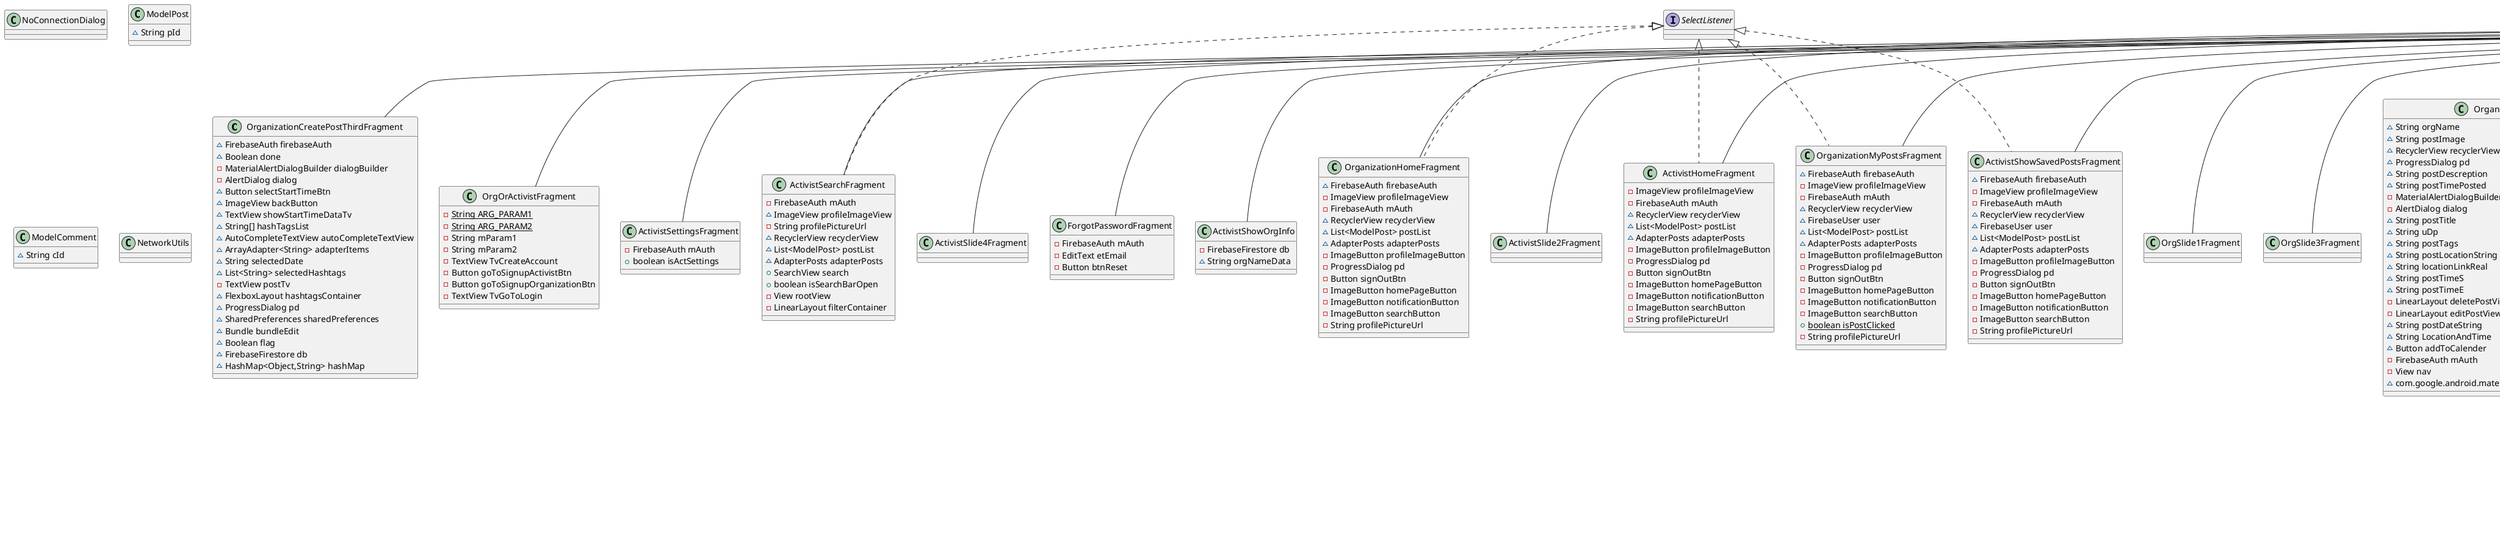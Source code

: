 @startuml
class OrganizationCreatePostThirdFragment {
~ FirebaseAuth firebaseAuth
~ Boolean done
- MaterialAlertDialogBuilder dialogBuilder
- AlertDialog dialog
~ Button selectStartTimeBtn
~ ImageView backButton
~ TextView showStartTimeDataTv
~ String[] hashTagsList
~ AutoCompleteTextView autoCompleteTextView
~ ArrayAdapter<String> adapterItems
~ String selectedDate
~ List<String> selectedHashtags
- TextView postTv
~ FlexboxLayout hashtagsContainer
~ ProgressDialog pd
~ SharedPreferences sharedPreferences
~ Bundle bundleEdit
~ Boolean flag
~ FirebaseFirestore db
~ HashMap<Object,String> hashMap
}

class ForgotPasswordFragment {
- FirebaseAuth mAuth
- EditText etEmail
- Button btnReset
}

class ActivistSlide2Fragment {
}
class ActivistShowOrgInfo {
- FirebaseFirestore db
~ String orgNameData
}

class NotificationPublisher {
+ {static} String NOTIFICATION_ID
+ {static} String NOTIFICATION_TITLE
+ {static} String NOTIFICATION_TEXT
}

class ActivistSlide4Fragment {
}
class OrgOrActivistFragment {
- {static} String ARG_PARAM1
- {static} String ARG_PARAM2
- String mParam1
- String mParam2
- TextView TvCreateAccount
- Button goToSignupActivistBtn
- Button goToSignupOrganizationBtn
- TextView TvGoToLogin
}

interface SelectListener {
}
class ActivistSettingsFragment {
- FirebaseAuth mAuth
+ boolean isActSettings
}

class OrgSlide3Fragment {
}
class ActivistSearchFragment {
- FirebaseAuth mAuth
~ ImageView profileImageView
- String profilePictureUrl
~ RecyclerView recyclerView
~ List<ModelPost> postList
~ AdapterPosts adapterPosts
+ SearchView search
+ boolean isSearchBarOpen
- View rootView
- LinearLayout filterContainer
}

class OrgSlide1Fragment {
}
abstract class BaseActivity {
- NetworkChangeReceiver networkChangeReceiver
}

class BaseActivity$NetworkChangeReceiver {
}
class CustomViewHolder {
~ ImageView uPictureIv
~ TextView uNameTv
~ ImageButton moreBtn
~ Button likeBtn
~ CardView cardView
}

class OrganizationShowPostOwnerFragment {
~ String orgName
~ String postImage
~ RecyclerView recyclerView
~ ProgressDialog pd
~ String postDescreption
~ String postTimePosted
- MaterialAlertDialogBuilder dialogBuilder
- AlertDialog dialog
~ String postTitle
~ String uDp
~ String postTags
~ String postLocationString
~ String locationLinkReal
~ String postTimeS
~ String postTimeE
- LinearLayout deletePostView
- LinearLayout editPostView
~ String postDateString
~ String LocationAndTime
~ Button addToCalender
- FirebaseAuth mAuth
- View nav
~ com.google.android.material.imageview.ShapeableImageView postImageIv
}

class OrganizationHomeFragment {
~ FirebaseAuth firebaseAuth
- ImageView profileImageView
- FirebaseAuth mAuth
~ RecyclerView recyclerView
~ List<ModelPost> postList
~ AdapterPosts adapterPosts
- ImageButton profileImageButton
- ProgressDialog pd
- Button signOutBtn
- ImageButton homePageButton
- ImageButton notificationButton
- ImageButton searchButton
- String profilePictureUrl
}

class KeyboardUtils {
- {static} int MAGIC_NUMBER
- SoftKeyboardToggleListener mCallback
- View mRootView
- Boolean prevValue
- float mScreenDensity
- {static} HashMap<SoftKeyboardToggleListener,KeyboardUtils> sListenerMap
}

interface KeyboardUtils$SoftKeyboardToggleListener {
}
class ActivistHomeFragment {
- ImageView profileImageView
- FirebaseAuth mAuth
~ RecyclerView recyclerView
~ List<ModelPost> postList
~ AdapterPosts adapterPosts
- ImageButton profileImageButton
- ProgressDialog pd
- Button signOutBtn
- ImageButton homePageButton
- ImageButton notificationButton
- ImageButton searchButton
- String profilePictureUrl
}

class ActivistShowPostFragment {
~ String orgName
~ String postImage
~ RecyclerView recyclerView
~ ProgressDialog pd
~ String postDescreption
~ String postTimePosted
~ String postTitle
~ String uDp
~ String postTags
~ String postLocationString
~ String locationLinkReal
~ String postTimeS
~ String postTimeE
~ String postDateString
~ String LocationAndTime
~ Button addToCalender
~ boolean isPostSaved
- FirebaseAuth mAuth
- View nav
~ ImageView saveBtn
~ String userId
~ DocumentReference userDocRef
~ View orgPorfileView
+ boolean wentToShowInfo
+ boolean inShowOrgInfoFragment
~ com.google.android.material.imageview.ShapeableImageView postImageIv
}

class SignupActivistFragment {
- {static} String TAG
~ FirebaseAuth firebaseAuth
~ FirebaseUser currentUser
- FirebaseAuth mAuth
- EditText emailEditText
- ProgressDialog pd
~ String[] regionsList
~ AutoCompleteTextView autoCompleteTextView
~ ArrayAdapter<String> adapterItems
- CheckBox checkBox
- Button ContinueBtn
- Boolean checkBoxState
- TextView checkBoxText
- TextView guideLinesTv
- View goToLoginBtn
- EditText passwordEditText
- EditText nameEditText
- EditText ageEditText
- EditText cityEditText
- EditText password
~ String selectedRegion
- User person
}

class OnboardingPagerAdapter {
- List<Fragment> fragments
- LinearLayout dotsLayout
- ViewPager viewPager
}

class OrganizationEditProfileFragment {
- EditText editTextPhone
- EditText editTextDescription
- EditText editTextEmail
- EditText editTextName
- EditText editTextPassword
- EditText editTextWeb
- ImageView imageViewProfilePicture
- Button buttonSave
~ Uri resultUri
~ ActivityResultLauncher<String> mGetContent
- FirebaseAuth mAuth
- FirebaseFirestore db
- FirebaseUser currentUser
~ ProgressDialog pd
}

class NoConnectionDialog {
}
class InterestsFragment {
~ String[] hashTagsList
- List<String> interestsList
- LinearLayout interestsLayout
- int selectedCount
- String name
- String email
- String password
- int age
- String city
- String region
- FirebaseAuth mAuth
- FirebaseFirestore db
~ User person
}

class SignupOrganizationFragment {
- {static} String TAG
- FirebaseAuth mAuth
- CheckBox checkBox
- Boolean checkBoxState
- ProgressDialog pd
~ EditText email
~ EditText descriptionOfOrg
~ EditText password
~ EditText phoneNum
~ EditText orgname
~ EditText websiteLink
~ String selectedType
~ String[] typeList
~ AutoCompleteTextView autoCompleteTextView
~ ArrayAdapter<String> adapterItems
- TextView checkBoxText
- TextView guideLinesTv
- View goToLoginBtn
~ Button signupBtn
- EditText password1
}

class OrganizationHomeActivity {
- Button signOutBtn
- ActivityOrganizationHomeBinding binding
}

class OrganizationMyPostsFragment {
~ FirebaseAuth firebaseAuth
- ImageView profileImageView
- FirebaseAuth mAuth
~ RecyclerView recyclerView
~ FirebaseUser user
~ List<ModelPost> postList
~ AdapterPosts adapterPosts
- ImageButton profileImageButton
- ProgressDialog pd
- Button signOutBtn
- ImageButton homePageButton
- ImageButton notificationButton
- ImageButton searchButton
+ {static} boolean isPostClicked
- String profilePictureUrl
}

class ActivistSlide3Fragment {
}
class ActivistShowSavedPostsFragment {
~ FirebaseAuth firebaseAuth
- ImageView profileImageView
- FirebaseAuth mAuth
~ RecyclerView recyclerView
~ FirebaseUser user
~ List<ModelPost> postList
~ AdapterPosts adapterPosts
- ImageButton profileImageButton
- ProgressDialog pd
- Button signOutBtn
- ImageButton homePageButton
- ImageButton notificationButton
- ImageButton searchButton
- String profilePictureUrl
}

class OrganizationCreatePostSecondFragment {
- int FINE_PERMISSION_CODE
~ ImageView userLocationBtn
~ TextView locationShowTv
~ Location currentLocation
- LatLng selectedLocationLatLang
- String selectedLocationURL
- String selectedLocationText
- String mapsUri
~ FusedLocationProviderClient fusedLocationProviderClient
- GoogleMap myMap
~ TextView nextTv
- Marker selectedMarker
~ ImageButton backButton
~ Boolean flag
- SearchView mapSearchView
~ Bundle bundleEdit
- {static} String TAG
}

class ActivistHomeActivity {
- ActivityActivistHomeBinding binding
- ActivityResultLauncher<String> requestPermissionLauncher
}

class ActivistNotificationsFragment {
- {static} String CHANNEL_ID
- {static} int NOTIFICATION_ID
- Button btnAllowNotifications
- Button btnTestNotification
- SwitchCompat switchNotifications
}

class ModelPost {
~ String pId
}

class User {
- String name
- String email
- String password
- String city
- String region
- String age
- int followers
- int following
- int posts
- List<String> savedPosts
}

class OrganizationSettingsFragment {
- FirebaseAuth mAuth
- EditText postIDEditText
- EditText msgTitleEditText
- EditText msgBodyEditText
}

class ActivistEditProfileFragment {
- EditText editTextAge
- EditText editTextCity
- EditText editTextEmail
- EditText editTextName
- EditText editTextPassword
- EditText editTextRegion
- ImageView imageViewProfilePicture
- Button buttonSave
~ Uri resultUri
~ ActivityResultLauncher<String> mGetContent
- FirebaseAuth mAuth
- FirebaseFirestore db
- FirebaseUser currentUser
~ ProgressDialog pd
}

class ActivistSlide5Fragment {
- Button login
~ ViewPager viewPager
~ LinearLayout dotsLayout
- SharedPreferences sharedPreferences
}

class MainActivity {
- FirebaseAuth mAuth
- FirebaseFirestore db
- Button orgBtn
- View dotsOrg
- SharedPreferences sharedPreferences
}

class OrgSlide2Fragment {
}
class LoginFragment {
- {static} String TAG
- FirebaseAuth mAuth
- EditText email
- EditText password
- TextView TvCreateAccount
- TextView TvForgotPassword
- Button loginBtn
- ProgressDialog pd
}

class ActivistSlide1Fragment {
}
class AdapterComments {
~ Context context
~ List<ModelComment> commentList
}

class AdapterComments$MyHolder {
~ ImageView pfpIv
~ TextView usernameTv
}

class OrganizationPorfileFragment {
~ TextView usernameTv
~ ImageView profileIv
- FirebaseAuth mAuth
- View myPostsLayout
- View settingsLayout
}

class OrganizationShowPostFragment {
~ String orgName
~ String postImage
~ RecyclerView recyclerView
~ ProgressDialog pd
~ String postDescreption
~ String postTimePosted
~ String postTitle
~ String uDp
~ String postTags
~ String postLocationString
~ String locationLinkReal
~ String postTimeS
~ String postTimeE
~ String postDateString
~ String LocationAndTime
~ Button addToCalender
- FirebaseAuth mAuth
- View nav
~ com.google.android.material.imageview.ShapeableImageView postImageIv
}

class MainSlideFragment {
- OnButtonClickListener buttonClickListener
}

interface MainSlideFragment$OnButtonClickListener {
}
class ActivistProfileFragment {
~ TextView usernameTv
~ ImageView profileIv
- FirebaseAuth mAuth
- View savedPostsLayout
- View settingsLayout
}

class OrganizationSendNotificationFragment {
~ FirebaseUser user
~ List<ModelPost> postList
~ FirebaseAuth mAuth
~ List<Pair<String,String>> pairsList
~ List<String> postsTitlesList
~ AutoCompleteTextView autoCompleteTextView
~ ArrayAdapter<String> adapterItems
~ String selectedPostTitle
~ String selectedPostId
~ Button sendNotificationBtn
~ EditText notificationTitleEditText
~ EditText notificationBodyEditText
~ EditText notificationLinkEditText
~ TextView previewTitle
~ TextView previewBody
~ ImageButton backBtn
~ ProgressDialog pd
}

class OrgSlide4Fragment {
- Button login
~ View view
~ ViewPager viewPager
~ LinearLayout dotsLayout
}

class ModelComment {
~ String cId
}

class MyFirebaseMessagingService {
- {static} String TAG
}

class CropperActivity {
~ String result
~ Uri fileUri
}

class OrganizationCreatePostFragment {
~ EditText titleEt
~ ImageButton backButton
~ ImageView imageIv
~ TextView nextTv
- {static} String PREF_IMAGE_URI
~ ActivityResultLauncher<String> mGetContent
- String lastClickedButton
~ Uri resultUri
~ Bundle bundleEdit
~ Boolean flag
}

class AdapterPosts {
- List<ModelPost> posts
- OnPostClickListener onPostClickListener
}

class AdapterPosts$PostViewHolder {
- ImageView pImageIv
- TextView pTitleTv
}

interface AdapterPosts$OnPostClickListener {
}
class NetworkUtils {
}


Fragment <|-- OrganizationCreatePostThirdFragment
Fragment <|-- ForgotPasswordFragment
Fragment <|-- ActivistSlide2Fragment
Fragment <|-- ActivistShowOrgInfo
BroadcastReceiver <|-- NotificationPublisher
Fragment <|-- ActivistSlide4Fragment
Fragment <|-- OrgOrActivistFragment
Fragment <|-- ActivistSettingsFragment
Fragment <|-- OrgSlide3Fragment
SelectListener <|.. ActivistSearchFragment
Fragment <|-- ActivistSearchFragment
Fragment <|-- OrgSlide1Fragment
AppCompatActivity <|-- BaseActivity
BaseActivity +.. BaseActivity$NetworkChangeReceiver
BroadcastReceiver <|-- BaseActivity$NetworkChangeReceiver
ViewHolder <|-- CustomViewHolder
Fragment <|-- OrganizationShowPostOwnerFragment
SelectListener <|.. OrganizationHomeFragment
Fragment <|-- OrganizationHomeFragment
OnGlobalLayoutListener <|.. KeyboardUtils
KeyboardUtils +.. KeyboardUtils$SoftKeyboardToggleListener
SelectListener <|.. ActivistHomeFragment
Fragment <|-- ActivistHomeFragment
Fragment <|-- ActivistShowPostFragment
Fragment <|-- SignupActivistFragment
FragmentPagerAdapter <|-- OnboardingPagerAdapter
Fragment <|-- OrganizationEditProfileFragment
Fragment <|-- InterestsFragment
Fragment <|-- SignupOrganizationFragment
BaseActivity <|-- OrganizationHomeActivity
SelectListener <|.. OrganizationMyPostsFragment
Fragment <|-- OrganizationMyPostsFragment
Fragment <|-- ActivistSlide3Fragment
SelectListener <|.. ActivistShowSavedPostsFragment
Fragment <|-- ActivistShowSavedPostsFragment
OnMapReadyCallback <|.. OrganizationCreatePostSecondFragment
OnMapClickListener <|.. OrganizationCreatePostSecondFragment
Fragment <|-- OrganizationCreatePostSecondFragment
AppCompatActivity <|-- ActivistHomeActivity
Fragment <|-- ActivistNotificationsFragment
Serializable <|.. User
Fragment <|-- OrganizationSettingsFragment
Fragment <|-- ActivistEditProfileFragment
Fragment <|-- ActivistSlide5Fragment
OnButtonClickListener <|.. MainActivity
BaseActivity <|-- MainActivity
Fragment <|-- OrgSlide2Fragment
Fragment <|-- LoginFragment
Fragment <|-- ActivistSlide1Fragment
Adapter <|-- AdapterComments
AdapterComments +.. AdapterComments$MyHolder
ViewHolder <|-- AdapterComments$MyHolder
Fragment <|-- OrganizationPorfileFragment
Fragment <|-- OrganizationShowPostFragment
Fragment <|-- MainSlideFragment
MainSlideFragment +.. MainSlideFragment$OnButtonClickListener
Fragment <|-- ActivistProfileFragment
Fragment <|-- OrganizationSendNotificationFragment
Fragment <|-- OrgSlide4Fragment
FirebaseMessagingService <|-- MyFirebaseMessagingService
AppCompatActivity <|-- CropperActivity
Fragment <|-- OrganizationCreatePostFragment
Adapter <|-- AdapterPosts
AdapterPosts +.. AdapterPosts$PostViewHolder
OnClickListener <|.. AdapterPosts$PostViewHolder
ViewHolder <|-- AdapterPosts$PostViewHolder
AdapterPosts +.. AdapterPosts$OnPostClickListener
@enduml